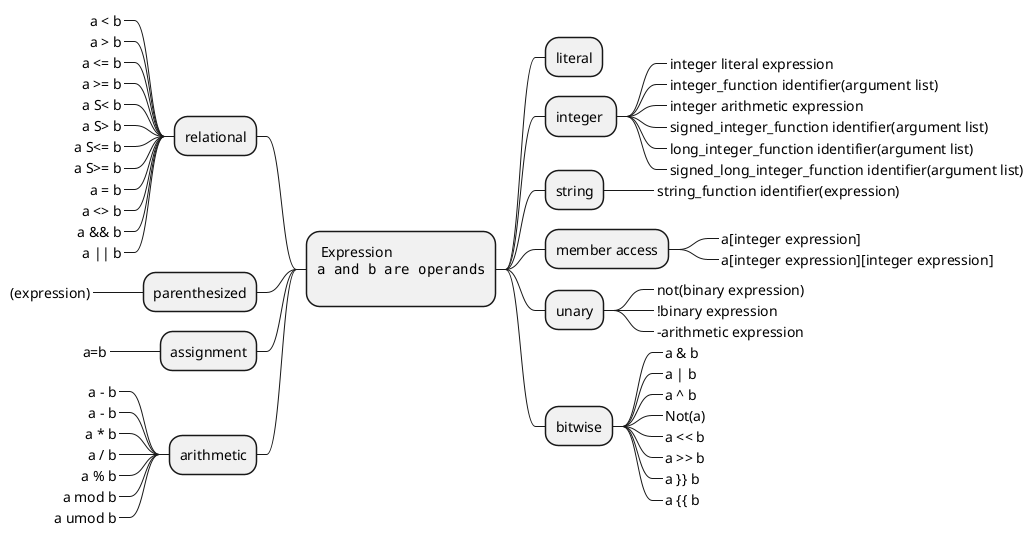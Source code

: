 @startmindmap
*: Expression
<code>
a and b are operands
</code>
;
++ literal
++ integer 
+++_ integer literal expression
+++_ integer_function identifier(argument list)
+++_ integer arithmetic expression
+++_ signed_integer_function identifier(argument list)
+++_ long_integer_function identifier(argument list)
+++_ signed_long_integer_function identifier(argument list)
++ string
+++_ string_function identifier(expression)
++ member access
+++_ a[integer expression]
+++_ a[integer expression][integer expression]
++ unary
+++_ not(binary expression)
+++_ !binary expression
+++_ -arithmetic expression
++ bitwise
+++_ a & b
+++_ a | b
+++_ a ^ b
+++_ Not(a)
+++_ a << b
+++_ a >> b
+++_ a }} b
+++_ a {{ b
-- relational
---_ a < b
---_ a > b
---_ a <= b
---_ a >= b
---_ a S< b
---_ a S> b
---_ a S<= b
---_ a S>= b
---_ a = b
---_ a <> b
---_ a && b
---_ a || b
-- parenthesized
---_ (expression)
-- assignment
---_ a=b
-- arithmetic
---_ a - b
---_ a - b
---_ a * b
---_ a / b
---_ a % b
---_ a mod b
---_ a umod b
@endmindmap

